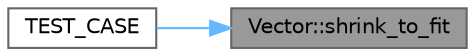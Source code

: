 digraph "Vector::shrink_to_fit"
{
 // LATEX_PDF_SIZE
  bgcolor="transparent";
  edge [fontname=Helvetica,fontsize=10,labelfontname=Helvetica,labelfontsize=10];
  node [fontname=Helvetica,fontsize=10,shape=box,height=0.2,width=0.4];
  rankdir="RL";
  Node1 [id="Node000001",label="Vector::shrink_to_fit",height=0.2,width=0.4,color="gray40", fillcolor="grey60", style="filled", fontcolor="black",tooltip=" "];
  Node1 -> Node2 [id="edge2_Node000001_Node000002",dir="back",color="steelblue1",style="solid",tooltip=" "];
  Node2 [id="Node000002",label="TEST_CASE",height=0.2,width=0.4,color="grey40", fillcolor="white", style="filled",URL="$tests_8cpp.html#a5cb4a446b68c178283e6682068dde27e",tooltip=" "];
}
